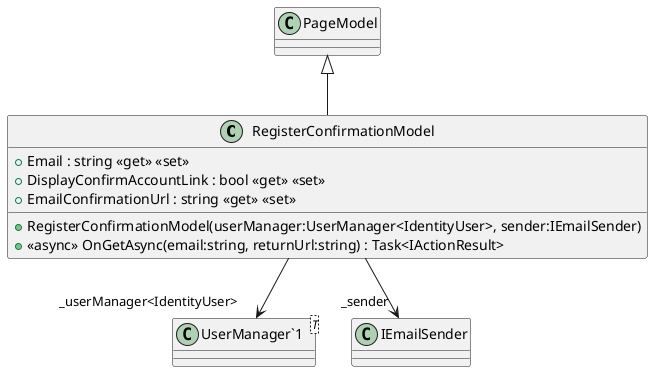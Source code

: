@startuml
class RegisterConfirmationModel {
    + RegisterConfirmationModel(userManager:UserManager<IdentityUser>, sender:IEmailSender)
    + Email : string <<get>> <<set>>
    + DisplayConfirmAccountLink : bool <<get>> <<set>>
    + EmailConfirmationUrl : string <<get>> <<set>>
    + <<async>> OnGetAsync(email:string, returnUrl:string) : Task<IActionResult>
}
class "UserManager`1"<T> {
}
PageModel <|-- RegisterConfirmationModel
RegisterConfirmationModel --> "_userManager<IdentityUser>" "UserManager`1"
RegisterConfirmationModel --> "_sender" IEmailSender
@enduml
